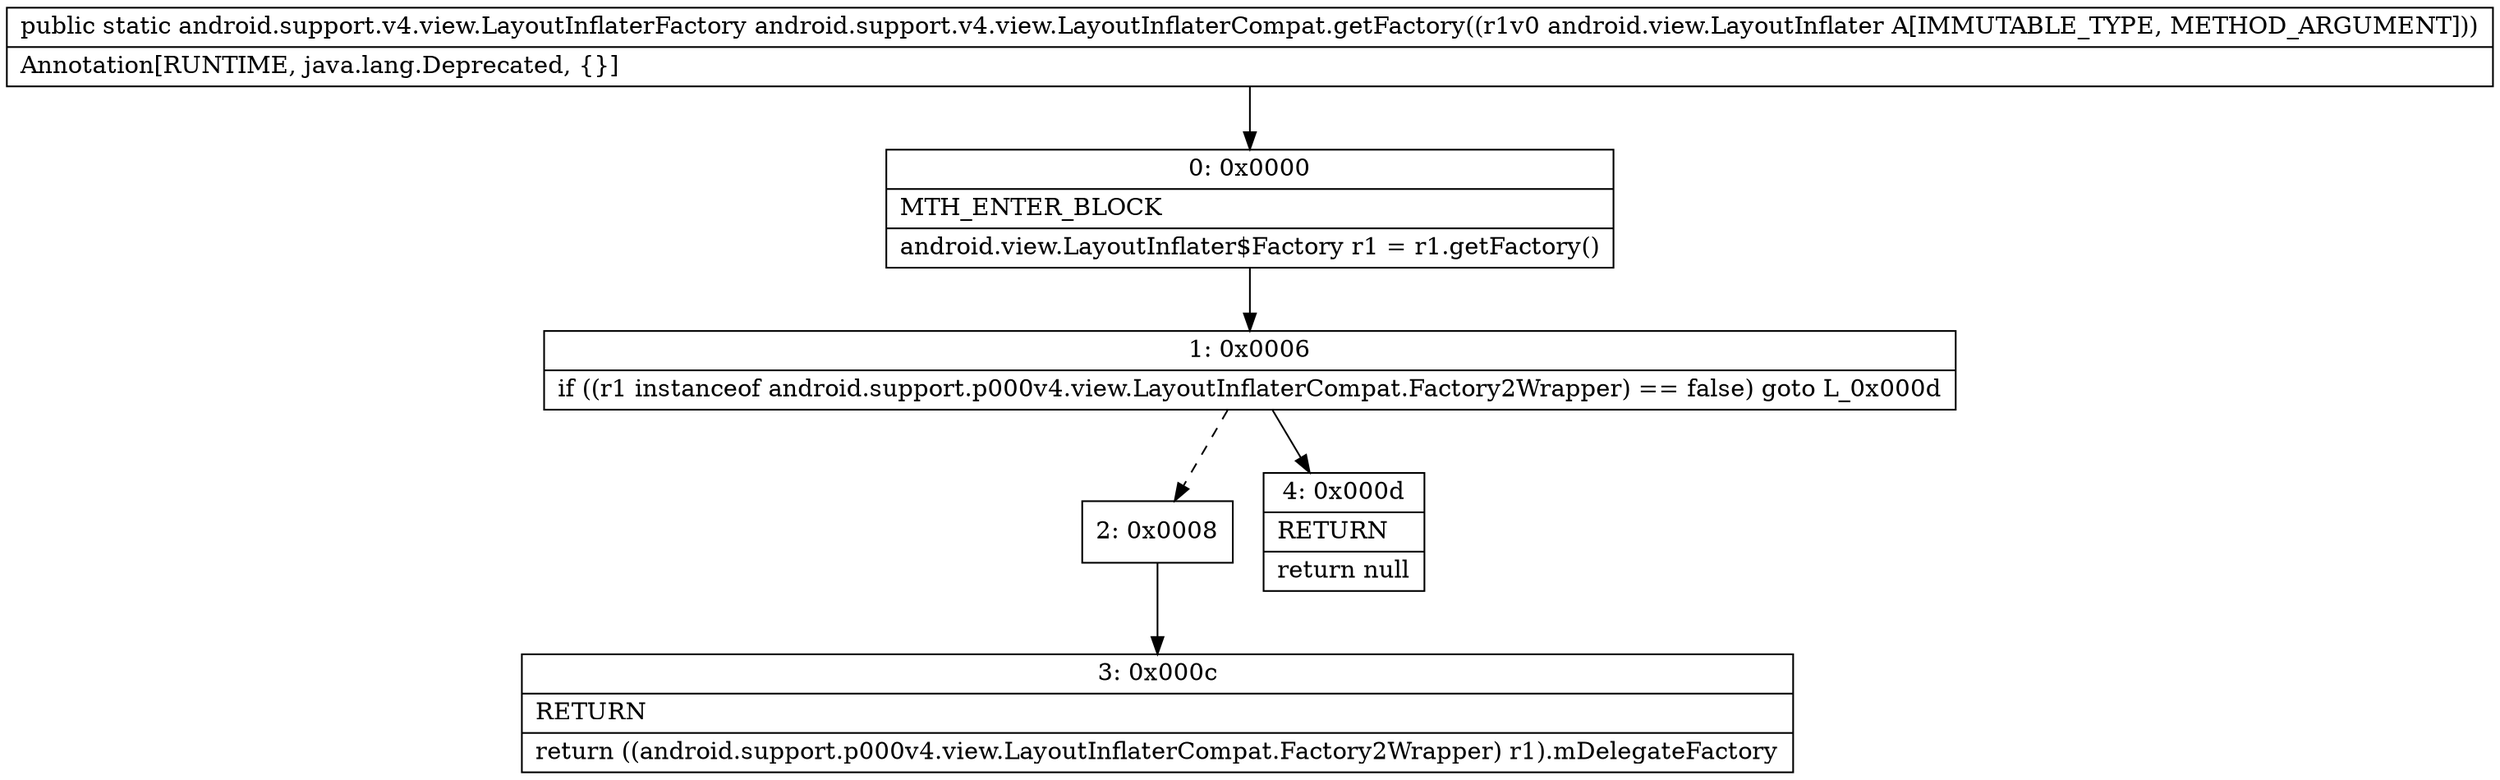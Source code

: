 digraph "CFG forandroid.support.v4.view.LayoutInflaterCompat.getFactory(Landroid\/view\/LayoutInflater;)Landroid\/support\/v4\/view\/LayoutInflaterFactory;" {
Node_0 [shape=record,label="{0\:\ 0x0000|MTH_ENTER_BLOCK\l|android.view.LayoutInflater$Factory r1 = r1.getFactory()\l}"];
Node_1 [shape=record,label="{1\:\ 0x0006|if ((r1 instanceof android.support.p000v4.view.LayoutInflaterCompat.Factory2Wrapper) == false) goto L_0x000d\l}"];
Node_2 [shape=record,label="{2\:\ 0x0008}"];
Node_3 [shape=record,label="{3\:\ 0x000c|RETURN\l|return ((android.support.p000v4.view.LayoutInflaterCompat.Factory2Wrapper) r1).mDelegateFactory\l}"];
Node_4 [shape=record,label="{4\:\ 0x000d|RETURN\l|return null\l}"];
MethodNode[shape=record,label="{public static android.support.v4.view.LayoutInflaterFactory android.support.v4.view.LayoutInflaterCompat.getFactory((r1v0 android.view.LayoutInflater A[IMMUTABLE_TYPE, METHOD_ARGUMENT]))  | Annotation[RUNTIME, java.lang.Deprecated, \{\}]\l}"];
MethodNode -> Node_0;
Node_0 -> Node_1;
Node_1 -> Node_2[style=dashed];
Node_1 -> Node_4;
Node_2 -> Node_3;
}

